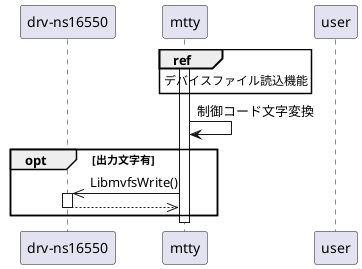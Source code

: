 @startuml

participant drv as "drv-ns16550"
participant mtty
participant user

activate mtty

ref over mtty: デバイスファイル読込機能

mtty -> mtty: 制御コード文字変換

opt 出力文字有
    drv <<- mtty: LibmvfsWrite()
    activate drv

    drv -->> mtty:
    deactivate drv
end
deactivate mtty

@enduml
